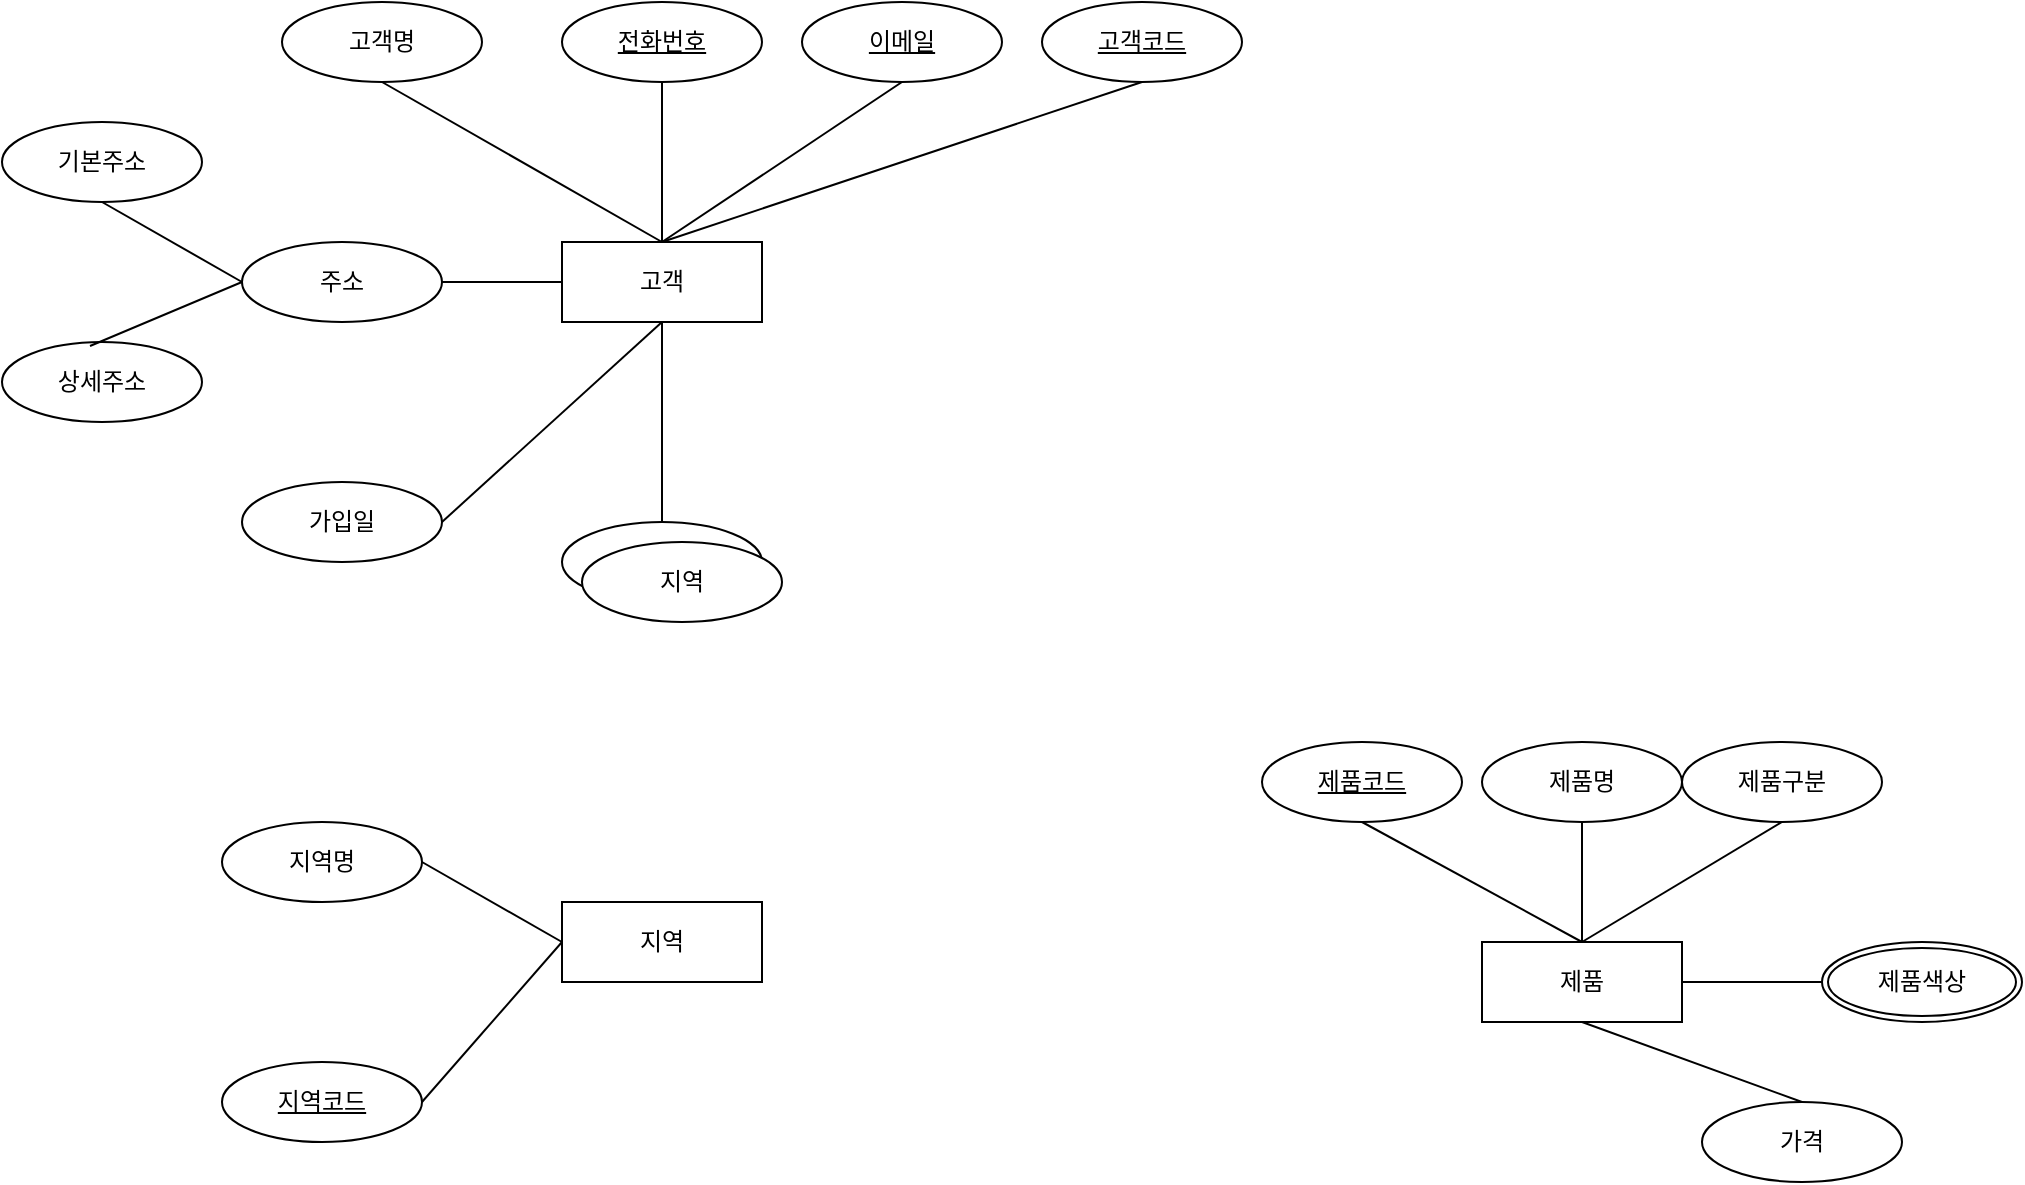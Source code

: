<mxfile version="24.6.4" type="github">
  <diagram name="페이지-1" id="KstNCcDI4RJ8prsVRs72">
    <mxGraphModel dx="1026" dy="651" grid="1" gridSize="10" guides="1" tooltips="1" connect="1" arrows="1" fold="1" page="1" pageScale="1" pageWidth="827" pageHeight="1169" math="0" shadow="0">
      <root>
        <mxCell id="0" />
        <mxCell id="1" parent="0" />
        <mxCell id="bJA0QxrpCbyfzh6uyvzz-1" value="고객" style="whiteSpace=wrap;html=1;align=center;" vertex="1" parent="1">
          <mxGeometry x="350" y="310" width="100" height="40" as="geometry" />
        </mxCell>
        <mxCell id="bJA0QxrpCbyfzh6uyvzz-2" value="고객명" style="ellipse;whiteSpace=wrap;html=1;align=center;" vertex="1" parent="1">
          <mxGeometry x="210" y="190" width="100" height="40" as="geometry" />
        </mxCell>
        <mxCell id="bJA0QxrpCbyfzh6uyvzz-3" value="" style="endArrow=none;html=1;rounded=0;exitX=0.5;exitY=1;exitDx=0;exitDy=0;entryX=0.5;entryY=0;entryDx=0;entryDy=0;" edge="1" parent="1" source="bJA0QxrpCbyfzh6uyvzz-2" target="bJA0QxrpCbyfzh6uyvzz-1">
          <mxGeometry relative="1" as="geometry">
            <mxPoint x="330" y="340" as="sourcePoint" />
            <mxPoint x="490" y="340" as="targetPoint" />
          </mxGeometry>
        </mxCell>
        <mxCell id="bJA0QxrpCbyfzh6uyvzz-4" value="전화번호" style="ellipse;whiteSpace=wrap;html=1;align=center;fontStyle=4;" vertex="1" parent="1">
          <mxGeometry x="350" y="190" width="100" height="40" as="geometry" />
        </mxCell>
        <mxCell id="bJA0QxrpCbyfzh6uyvzz-5" value="" style="endArrow=none;html=1;rounded=0;exitX=0.5;exitY=1;exitDx=0;exitDy=0;entryX=0.5;entryY=0;entryDx=0;entryDy=0;" edge="1" parent="1" source="bJA0QxrpCbyfzh6uyvzz-4" target="bJA0QxrpCbyfzh6uyvzz-1">
          <mxGeometry relative="1" as="geometry">
            <mxPoint x="360" y="240" as="sourcePoint" />
            <mxPoint x="420" y="280" as="targetPoint" />
          </mxGeometry>
        </mxCell>
        <mxCell id="bJA0QxrpCbyfzh6uyvzz-7" value="이메일" style="ellipse;whiteSpace=wrap;html=1;align=center;fontStyle=4;" vertex="1" parent="1">
          <mxGeometry x="470" y="190" width="100" height="40" as="geometry" />
        </mxCell>
        <mxCell id="bJA0QxrpCbyfzh6uyvzz-8" value="고객코드" style="ellipse;whiteSpace=wrap;html=1;align=center;fontStyle=4;" vertex="1" parent="1">
          <mxGeometry x="590" y="190" width="100" height="40" as="geometry" />
        </mxCell>
        <mxCell id="bJA0QxrpCbyfzh6uyvzz-9" value="" style="endArrow=none;html=1;rounded=0;exitX=0.5;exitY=1;exitDx=0;exitDy=0;entryX=0.5;entryY=0;entryDx=0;entryDy=0;" edge="1" parent="1" source="bJA0QxrpCbyfzh6uyvzz-7" target="bJA0QxrpCbyfzh6uyvzz-1">
          <mxGeometry relative="1" as="geometry">
            <mxPoint x="410" y="240" as="sourcePoint" />
            <mxPoint x="410" y="320" as="targetPoint" />
          </mxGeometry>
        </mxCell>
        <mxCell id="bJA0QxrpCbyfzh6uyvzz-10" value="" style="endArrow=none;html=1;rounded=0;exitX=0.5;exitY=1;exitDx=0;exitDy=0;entryX=0.5;entryY=0;entryDx=0;entryDy=0;" edge="1" parent="1" source="bJA0QxrpCbyfzh6uyvzz-8" target="bJA0QxrpCbyfzh6uyvzz-1">
          <mxGeometry relative="1" as="geometry">
            <mxPoint x="420" y="250" as="sourcePoint" />
            <mxPoint x="420" y="330" as="targetPoint" />
          </mxGeometry>
        </mxCell>
        <mxCell id="bJA0QxrpCbyfzh6uyvzz-11" value="주소" style="ellipse;whiteSpace=wrap;html=1;align=center;" vertex="1" parent="1">
          <mxGeometry x="190" y="310" width="100" height="40" as="geometry" />
        </mxCell>
        <mxCell id="bJA0QxrpCbyfzh6uyvzz-12" value="상세주소" style="ellipse;whiteSpace=wrap;html=1;align=center;" vertex="1" parent="1">
          <mxGeometry x="70" y="360" width="100" height="40" as="geometry" />
        </mxCell>
        <mxCell id="bJA0QxrpCbyfzh6uyvzz-13" value="기본주소" style="ellipse;whiteSpace=wrap;html=1;align=center;" vertex="1" parent="1">
          <mxGeometry x="70" y="250" width="100" height="40" as="geometry" />
        </mxCell>
        <mxCell id="bJA0QxrpCbyfzh6uyvzz-14" value="가입일" style="ellipse;whiteSpace=wrap;html=1;align=center;" vertex="1" parent="1">
          <mxGeometry x="190" y="430" width="100" height="40" as="geometry" />
        </mxCell>
        <mxCell id="bJA0QxrpCbyfzh6uyvzz-15" value="" style="endArrow=none;html=1;rounded=0;exitX=1;exitY=0.5;exitDx=0;exitDy=0;entryX=0;entryY=0.5;entryDx=0;entryDy=0;" edge="1" parent="1" source="bJA0QxrpCbyfzh6uyvzz-11" target="bJA0QxrpCbyfzh6uyvzz-1">
          <mxGeometry relative="1" as="geometry">
            <mxPoint x="270" y="240" as="sourcePoint" />
            <mxPoint x="410" y="320" as="targetPoint" />
          </mxGeometry>
        </mxCell>
        <mxCell id="bJA0QxrpCbyfzh6uyvzz-16" value="" style="endArrow=none;html=1;rounded=0;exitX=0.5;exitY=1;exitDx=0;exitDy=0;entryX=0;entryY=0.5;entryDx=0;entryDy=0;" edge="1" parent="1" source="bJA0QxrpCbyfzh6uyvzz-13" target="bJA0QxrpCbyfzh6uyvzz-11">
          <mxGeometry relative="1" as="geometry">
            <mxPoint x="280" y="250" as="sourcePoint" />
            <mxPoint x="420" y="330" as="targetPoint" />
          </mxGeometry>
        </mxCell>
        <mxCell id="bJA0QxrpCbyfzh6uyvzz-17" value="" style="endArrow=none;html=1;rounded=0;exitX=0.44;exitY=0.05;exitDx=0;exitDy=0;exitPerimeter=0;entryX=0;entryY=0.5;entryDx=0;entryDy=0;" edge="1" parent="1" source="bJA0QxrpCbyfzh6uyvzz-12" target="bJA0QxrpCbyfzh6uyvzz-11">
          <mxGeometry relative="1" as="geometry">
            <mxPoint x="290" y="260" as="sourcePoint" />
            <mxPoint x="190" y="330" as="targetPoint" />
          </mxGeometry>
        </mxCell>
        <mxCell id="bJA0QxrpCbyfzh6uyvzz-18" value="" style="endArrow=none;html=1;rounded=0;exitX=1;exitY=0.5;exitDx=0;exitDy=0;entryX=0.5;entryY=1;entryDx=0;entryDy=0;" edge="1" parent="1" source="bJA0QxrpCbyfzh6uyvzz-14" target="bJA0QxrpCbyfzh6uyvzz-1">
          <mxGeometry relative="1" as="geometry">
            <mxPoint x="300" y="270" as="sourcePoint" />
            <mxPoint x="440" y="350" as="targetPoint" />
          </mxGeometry>
        </mxCell>
        <mxCell id="bJA0QxrpCbyfzh6uyvzz-19" value="지역" style="ellipse;whiteSpace=wrap;html=1;align=center;" vertex="1" parent="1">
          <mxGeometry x="350" y="450" width="100" height="40" as="geometry" />
        </mxCell>
        <mxCell id="bJA0QxrpCbyfzh6uyvzz-20" value="" style="endArrow=none;html=1;rounded=0;exitX=0.5;exitY=0;exitDx=0;exitDy=0;" edge="1" parent="1" source="bJA0QxrpCbyfzh6uyvzz-19">
          <mxGeometry relative="1" as="geometry">
            <mxPoint x="300" y="460" as="sourcePoint" />
            <mxPoint x="400" y="350" as="targetPoint" />
          </mxGeometry>
        </mxCell>
        <mxCell id="bJA0QxrpCbyfzh6uyvzz-22" value="지역" style="whiteSpace=wrap;html=1;align=center;" vertex="1" parent="1">
          <mxGeometry x="350" y="640" width="100" height="40" as="geometry" />
        </mxCell>
        <mxCell id="bJA0QxrpCbyfzh6uyvzz-23" value="지역명" style="ellipse;whiteSpace=wrap;html=1;align=center;" vertex="1" parent="1">
          <mxGeometry x="180" y="600" width="100" height="40" as="geometry" />
        </mxCell>
        <mxCell id="bJA0QxrpCbyfzh6uyvzz-24" value="지역코드" style="ellipse;whiteSpace=wrap;html=1;align=center;fontStyle=4;" vertex="1" parent="1">
          <mxGeometry x="180" y="720" width="100" height="40" as="geometry" />
        </mxCell>
        <mxCell id="bJA0QxrpCbyfzh6uyvzz-25" value="" style="endArrow=none;html=1;rounded=0;exitX=1;exitY=0.5;exitDx=0;exitDy=0;entryX=0;entryY=0.5;entryDx=0;entryDy=0;" edge="1" parent="1" source="bJA0QxrpCbyfzh6uyvzz-23" target="bJA0QxrpCbyfzh6uyvzz-22">
          <mxGeometry relative="1" as="geometry">
            <mxPoint x="300" y="340" as="sourcePoint" />
            <mxPoint x="360" y="340" as="targetPoint" />
          </mxGeometry>
        </mxCell>
        <mxCell id="bJA0QxrpCbyfzh6uyvzz-26" value="" style="endArrow=none;html=1;rounded=0;exitX=1;exitY=0.5;exitDx=0;exitDy=0;" edge="1" parent="1" source="bJA0QxrpCbyfzh6uyvzz-24">
          <mxGeometry relative="1" as="geometry">
            <mxPoint x="290" y="630" as="sourcePoint" />
            <mxPoint x="350" y="660" as="targetPoint" />
          </mxGeometry>
        </mxCell>
        <mxCell id="bJA0QxrpCbyfzh6uyvzz-27" value="제품" style="whiteSpace=wrap;html=1;align=center;" vertex="1" parent="1">
          <mxGeometry x="810" y="660" width="100" height="40" as="geometry" />
        </mxCell>
        <mxCell id="bJA0QxrpCbyfzh6uyvzz-28" value="제품명" style="ellipse;whiteSpace=wrap;html=1;align=center;" vertex="1" parent="1">
          <mxGeometry x="810" y="560" width="100" height="40" as="geometry" />
        </mxCell>
        <mxCell id="bJA0QxrpCbyfzh6uyvzz-29" value="제품코드" style="ellipse;whiteSpace=wrap;html=1;align=center;fontStyle=4;" vertex="1" parent="1">
          <mxGeometry x="700" y="560" width="100" height="40" as="geometry" />
        </mxCell>
        <mxCell id="bJA0QxrpCbyfzh6uyvzz-30" value="" style="endArrow=none;html=1;rounded=0;exitX=0.5;exitY=1;exitDx=0;exitDy=0;entryX=0.5;entryY=0;entryDx=0;entryDy=0;" edge="1" parent="1" source="bJA0QxrpCbyfzh6uyvzz-28" target="bJA0QxrpCbyfzh6uyvzz-27">
          <mxGeometry relative="1" as="geometry">
            <mxPoint x="760" y="360" as="sourcePoint" />
            <mxPoint x="820" y="360" as="targetPoint" />
          </mxGeometry>
        </mxCell>
        <mxCell id="bJA0QxrpCbyfzh6uyvzz-31" value="" style="endArrow=none;html=1;rounded=0;exitX=0.5;exitY=1;exitDx=0;exitDy=0;" edge="1" parent="1" source="bJA0QxrpCbyfzh6uyvzz-29">
          <mxGeometry relative="1" as="geometry">
            <mxPoint x="750" y="650" as="sourcePoint" />
            <mxPoint x="860" y="660" as="targetPoint" />
          </mxGeometry>
        </mxCell>
        <mxCell id="bJA0QxrpCbyfzh6uyvzz-33" value="제품구분" style="ellipse;whiteSpace=wrap;html=1;align=center;" vertex="1" parent="1">
          <mxGeometry x="910" y="560" width="100" height="40" as="geometry" />
        </mxCell>
        <mxCell id="bJA0QxrpCbyfzh6uyvzz-34" value="" style="endArrow=none;html=1;rounded=0;exitX=0.5;exitY=1;exitDx=0;exitDy=0;entryX=0.5;entryY=0;entryDx=0;entryDy=0;" edge="1" parent="1" source="bJA0QxrpCbyfzh6uyvzz-33" target="bJA0QxrpCbyfzh6uyvzz-27">
          <mxGeometry relative="1" as="geometry">
            <mxPoint x="760" y="610" as="sourcePoint" />
            <mxPoint x="870" y="670" as="targetPoint" />
          </mxGeometry>
        </mxCell>
        <mxCell id="bJA0QxrpCbyfzh6uyvzz-35" value="제품색상" style="ellipse;shape=doubleEllipse;margin=3;whiteSpace=wrap;html=1;align=center;" vertex="1" parent="1">
          <mxGeometry x="980" y="660" width="100" height="40" as="geometry" />
        </mxCell>
        <mxCell id="bJA0QxrpCbyfzh6uyvzz-36" value="가격" style="ellipse;whiteSpace=wrap;html=1;align=center;" vertex="1" parent="1">
          <mxGeometry x="920" y="740" width="100" height="40" as="geometry" />
        </mxCell>
        <mxCell id="bJA0QxrpCbyfzh6uyvzz-37" value="" style="endArrow=none;html=1;rounded=0;exitX=0;exitY=0.5;exitDx=0;exitDy=0;entryX=1;entryY=0.5;entryDx=0;entryDy=0;" edge="1" parent="1" source="bJA0QxrpCbyfzh6uyvzz-35" target="bJA0QxrpCbyfzh6uyvzz-27">
          <mxGeometry relative="1" as="geometry">
            <mxPoint x="970" y="610" as="sourcePoint" />
            <mxPoint x="870" y="670" as="targetPoint" />
          </mxGeometry>
        </mxCell>
        <mxCell id="bJA0QxrpCbyfzh6uyvzz-38" value="" style="endArrow=none;html=1;rounded=0;exitX=0.5;exitY=0;exitDx=0;exitDy=0;entryX=0.5;entryY=1;entryDx=0;entryDy=0;" edge="1" parent="1" source="bJA0QxrpCbyfzh6uyvzz-36" target="bJA0QxrpCbyfzh6uyvzz-27">
          <mxGeometry relative="1" as="geometry">
            <mxPoint x="980" y="620" as="sourcePoint" />
            <mxPoint x="880" y="680" as="targetPoint" />
          </mxGeometry>
        </mxCell>
        <mxCell id="bJA0QxrpCbyfzh6uyvzz-39" value="지역" style="ellipse;whiteSpace=wrap;html=1;align=center;" vertex="1" parent="1">
          <mxGeometry x="360" y="460" width="100" height="40" as="geometry" />
        </mxCell>
      </root>
    </mxGraphModel>
  </diagram>
</mxfile>
